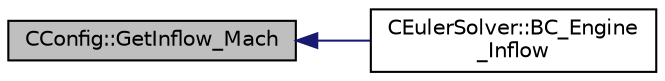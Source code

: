 digraph "CConfig::GetInflow_Mach"
{
  edge [fontname="Helvetica",fontsize="10",labelfontname="Helvetica",labelfontsize="10"];
  node [fontname="Helvetica",fontsize="10",shape=record];
  rankdir="LR";
  Node4186 [label="CConfig::GetInflow_Mach",height=0.2,width=0.4,color="black", fillcolor="grey75", style="filled", fontcolor="black"];
  Node4186 -> Node4187 [dir="back",color="midnightblue",fontsize="10",style="solid",fontname="Helvetica"];
  Node4187 [label="CEulerSolver::BC_Engine\l_Inflow",height=0.2,width=0.4,color="black", fillcolor="white", style="filled",URL="$class_c_euler_solver.html#a05ac79a404c4965d71eca457c4cb7566",tooltip="Impose the nacelle inflow boundary condition. "];
}

